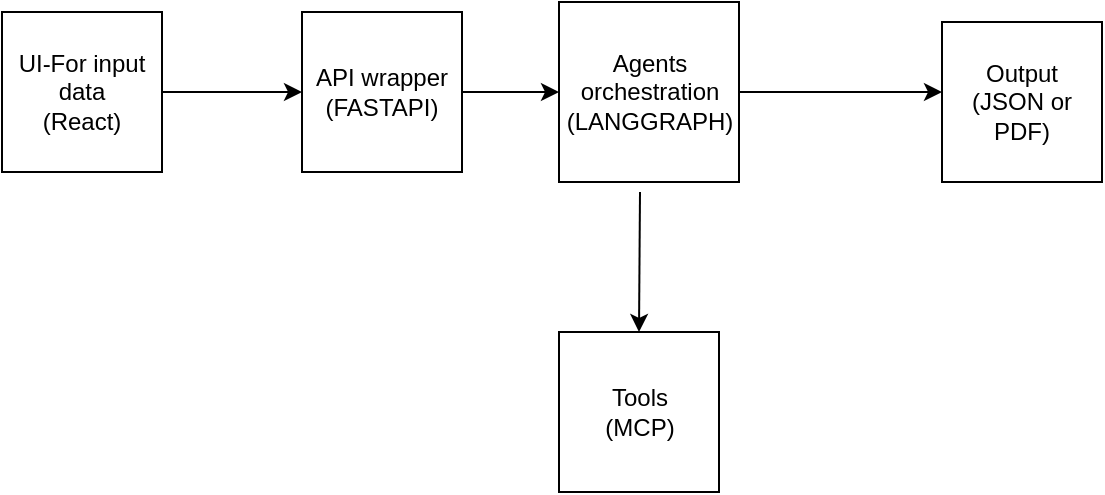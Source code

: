 <mxfile version="27.0.9" pages="2">
  <diagram name="HLD" id="ttDJFqqFcoFR2nL8kNPs">
    <mxGraphModel dx="976" dy="722" grid="1" gridSize="10" guides="1" tooltips="1" connect="1" arrows="1" fold="1" page="1" pageScale="1" pageWidth="827" pageHeight="1169" math="0" shadow="0">
      <root>
        <mxCell id="0" />
        <mxCell id="1" parent="0" />
        <mxCell id="3VN7QrqqQd_PNtmZmsZN-1" value="UI-For input data&lt;br&gt;(React)" style="whiteSpace=wrap;html=1;aspect=fixed;" vertex="1" parent="1">
          <mxGeometry x="90" y="60" width="80" height="80" as="geometry" />
        </mxCell>
        <mxCell id="3VN7QrqqQd_PNtmZmsZN-2" value="" style="endArrow=classic;html=1;rounded=0;" edge="1" parent="1">
          <mxGeometry width="50" height="50" relative="1" as="geometry">
            <mxPoint x="170" y="100" as="sourcePoint" />
            <mxPoint x="240" y="100" as="targetPoint" />
          </mxGeometry>
        </mxCell>
        <mxCell id="3VN7QrqqQd_PNtmZmsZN-3" value="API wrapper&lt;div&gt;(FASTAPI)&lt;/div&gt;" style="whiteSpace=wrap;html=1;aspect=fixed;" vertex="1" parent="1">
          <mxGeometry x="240" y="60" width="80" height="80" as="geometry" />
        </mxCell>
        <mxCell id="3VN7QrqqQd_PNtmZmsZN-5" value="" style="endArrow=classic;html=1;rounded=0;exitX=1;exitY=0.5;exitDx=0;exitDy=0;" edge="1" parent="1" source="3VN7QrqqQd_PNtmZmsZN-3" target="3VN7QrqqQd_PNtmZmsZN-6">
          <mxGeometry width="50" height="50" relative="1" as="geometry">
            <mxPoint x="390" y="400" as="sourcePoint" />
            <mxPoint x="410" y="100" as="targetPoint" />
          </mxGeometry>
        </mxCell>
        <mxCell id="3VN7QrqqQd_PNtmZmsZN-6" value="Agents orchestration&lt;div&gt;(LANGGRAPH)&lt;/div&gt;" style="whiteSpace=wrap;html=1;aspect=fixed;" vertex="1" parent="1">
          <mxGeometry x="368.5" y="55" width="90" height="90" as="geometry" />
        </mxCell>
        <mxCell id="3VN7QrqqQd_PNtmZmsZN-7" value="" style="endArrow=classic;html=1;rounded=0;entryX=0.5;entryY=0;entryDx=0;entryDy=0;" edge="1" parent="1" target="3VN7QrqqQd_PNtmZmsZN-8">
          <mxGeometry width="50" height="50" relative="1" as="geometry">
            <mxPoint x="409" y="150" as="sourcePoint" />
            <mxPoint x="510" y="100" as="targetPoint" />
            <Array as="points" />
          </mxGeometry>
        </mxCell>
        <mxCell id="3VN7QrqqQd_PNtmZmsZN-8" value="Tools&lt;div&gt;(MCP)&lt;/div&gt;" style="whiteSpace=wrap;html=1;aspect=fixed;" vertex="1" parent="1">
          <mxGeometry x="368.5" y="220" width="80" height="80" as="geometry" />
        </mxCell>
        <mxCell id="3VN7QrqqQd_PNtmZmsZN-9" value="" style="endArrow=classic;html=1;rounded=0;exitX=1;exitY=0.5;exitDx=0;exitDy=0;" edge="1" parent="1" source="3VN7QrqqQd_PNtmZmsZN-6">
          <mxGeometry width="50" height="50" relative="1" as="geometry">
            <mxPoint x="590" y="105" as="sourcePoint" />
            <mxPoint x="560" y="100" as="targetPoint" />
          </mxGeometry>
        </mxCell>
        <mxCell id="3VN7QrqqQd_PNtmZmsZN-11" value="Output&lt;div&gt;(JSON or PDF)&lt;/div&gt;" style="whiteSpace=wrap;html=1;aspect=fixed;" vertex="1" parent="1">
          <mxGeometry x="560" y="65" width="80" height="80" as="geometry" />
        </mxCell>
      </root>
    </mxGraphModel>
  </diagram>
  <diagram id="HENDgW5nFe9i1qZI1Ltb" name="Agnetic AI flow">
    <mxGraphModel dx="976" dy="722" grid="1" gridSize="10" guides="1" tooltips="1" connect="1" arrows="1" fold="1" page="1" pageScale="1" pageWidth="827" pageHeight="1169" math="0" shadow="0">
      <root>
        <mxCell id="0" />
        <mxCell id="1" parent="0" />
        <mxCell id="ep2F-Kuv4KCRfVvgyv6r-3" value="START" style="rounded=1;whiteSpace=wrap;html=1;" vertex="1" parent="1">
          <mxGeometry x="294" y="40" width="120" height="60" as="geometry" />
        </mxCell>
        <mxCell id="ep2F-Kuv4KCRfVvgyv6r-4" value="" style="endArrow=classic;html=1;rounded=0;exitX=0.446;exitY=0.992;exitDx=0;exitDy=0;exitPerimeter=0;" edge="1" parent="1" source="ep2F-Kuv4KCRfVvgyv6r-3">
          <mxGeometry width="50" height="50" relative="1" as="geometry">
            <mxPoint x="350" y="190" as="sourcePoint" />
            <mxPoint x="348" y="160" as="targetPoint" />
          </mxGeometry>
        </mxCell>
        <mxCell id="ep2F-Kuv4KCRfVvgyv6r-5" value="Data Parser&lt;br&gt;(LLM)" style="rounded=0;whiteSpace=wrap;html=1;" vertex="1" parent="1">
          <mxGeometry x="294" y="160" width="120" height="60" as="geometry" />
        </mxCell>
        <mxCell id="ep2F-Kuv4KCRfVvgyv6r-6" value="" style="endArrow=classic;html=1;rounded=0;" edge="1" parent="1">
          <mxGeometry width="50" height="50" relative="1" as="geometry">
            <mxPoint x="350" y="220" as="sourcePoint" />
            <mxPoint x="350" y="290" as="targetPoint" />
          </mxGeometry>
        </mxCell>
        <mxCell id="ep2F-Kuv4KCRfVvgyv6r-8" value="Category Classifier&lt;br&gt;(LLM)" style="rounded=0;whiteSpace=wrap;html=1;" vertex="1" parent="1">
          <mxGeometry x="290" y="290" width="120" height="60" as="geometry" />
        </mxCell>
        <mxCell id="ep2F-Kuv4KCRfVvgyv6r-9" value="Validator&lt;br&gt;(reason validation and options)" style="rounded=0;whiteSpace=wrap;html=1;" vertex="1" parent="1">
          <mxGeometry x="490" y="290" width="120" height="60" as="geometry" />
        </mxCell>
        <mxCell id="ep2F-Kuv4KCRfVvgyv6r-11" value="" style="endArrow=classic;html=1;rounded=0;exitX=1;exitY=0.5;exitDx=0;exitDy=0;" edge="1" parent="1" source="ep2F-Kuv4KCRfVvgyv6r-8">
          <mxGeometry width="50" height="50" relative="1" as="geometry">
            <mxPoint x="490" y="300" as="sourcePoint" />
            <mxPoint x="490" y="320" as="targetPoint" />
          </mxGeometry>
        </mxCell>
        <mxCell id="ep2F-Kuv4KCRfVvgyv6r-12" value="" style="endArrow=classic;html=1;rounded=0;" edge="1" parent="1">
          <mxGeometry width="50" height="50" relative="1" as="geometry">
            <mxPoint x="550" y="350" as="sourcePoint" />
            <mxPoint x="550" y="410" as="targetPoint" />
          </mxGeometry>
        </mxCell>
        <mxCell id="ep2F-Kuv4KCRfVvgyv6r-13" value="Analyzer&lt;br&gt;(DB and search results)" style="rounded=0;whiteSpace=wrap;html=1;" vertex="1" parent="1">
          <mxGeometry x="490" y="410" width="120" height="60" as="geometry" />
        </mxCell>
        <mxCell id="ep2F-Kuv4KCRfVvgyv6r-14" value="" style="endArrow=classic;html=1;rounded=0;" edge="1" parent="1">
          <mxGeometry width="50" height="50" relative="1" as="geometry">
            <mxPoint x="490" y="439.5" as="sourcePoint" />
            <mxPoint x="420" y="439.5" as="targetPoint" />
          </mxGeometry>
        </mxCell>
        <mxCell id="ep2F-Kuv4KCRfVvgyv6r-16" value="Search tool&lt;div&gt;(Competetive pricing, market price)&lt;/div&gt;" style="rounded=1;whiteSpace=wrap;html=1;" vertex="1" parent="1">
          <mxGeometry x="600" y="170" width="120" height="60" as="geometry" />
        </mxCell>
        <mxCell id="ep2F-Kuv4KCRfVvgyv6r-17" value="" style="endArrow=classic;startArrow=classic;html=1;rounded=0;exitX=0.75;exitY=0;exitDx=0;exitDy=0;" edge="1" parent="1" source="ep2F-Kuv4KCRfVvgyv6r-9">
          <mxGeometry width="50" height="50" relative="1" as="geometry">
            <mxPoint x="590" y="280" as="sourcePoint" />
            <mxPoint x="640" y="230" as="targetPoint" />
          </mxGeometry>
        </mxCell>
        <mxCell id="ep2F-Kuv4KCRfVvgyv6r-18" value="" style="endArrow=classic;startArrow=classic;html=1;rounded=0;entryX=0.5;entryY=1;entryDx=0;entryDy=0;" edge="1" parent="1" target="ep2F-Kuv4KCRfVvgyv6r-19">
          <mxGeometry width="50" height="50" relative="1" as="geometry">
            <mxPoint x="520" y="290" as="sourcePoint" />
            <mxPoint x="520" y="210" as="targetPoint" />
          </mxGeometry>
        </mxCell>
        <mxCell id="ep2F-Kuv4KCRfVvgyv6r-19" value="Db retrieval tool&lt;br&gt;(past data,&amp;nbsp;" style="rounded=1;whiteSpace=wrap;html=1;" vertex="1" parent="1">
          <mxGeometry x="460" y="100" width="120" height="60" as="geometry" />
        </mxCell>
        <mxCell id="ep2F-Kuv4KCRfVvgyv6r-20" value="Output(LLM)&lt;br&gt;(Final Steategy)" style="rounded=0;whiteSpace=wrap;html=1;" vertex="1" parent="1">
          <mxGeometry x="294" y="420" width="120" height="60" as="geometry" />
        </mxCell>
        <mxCell id="ep2F-Kuv4KCRfVvgyv6r-21" value="" style="endArrow=classic;html=1;rounded=0;exitX=0.5;exitY=1;exitDx=0;exitDy=0;" edge="1" parent="1" source="ep2F-Kuv4KCRfVvgyv6r-20">
          <mxGeometry width="50" height="50" relative="1" as="geometry">
            <mxPoint x="330" y="510" as="sourcePoint" />
            <mxPoint x="354" y="550" as="targetPoint" />
          </mxGeometry>
        </mxCell>
        <mxCell id="ep2F-Kuv4KCRfVvgyv6r-22" value="END" style="rounded=1;whiteSpace=wrap;html=1;" vertex="1" parent="1">
          <mxGeometry x="294" y="555" width="120" height="60" as="geometry" />
        </mxCell>
      </root>
    </mxGraphModel>
  </diagram>
</mxfile>
